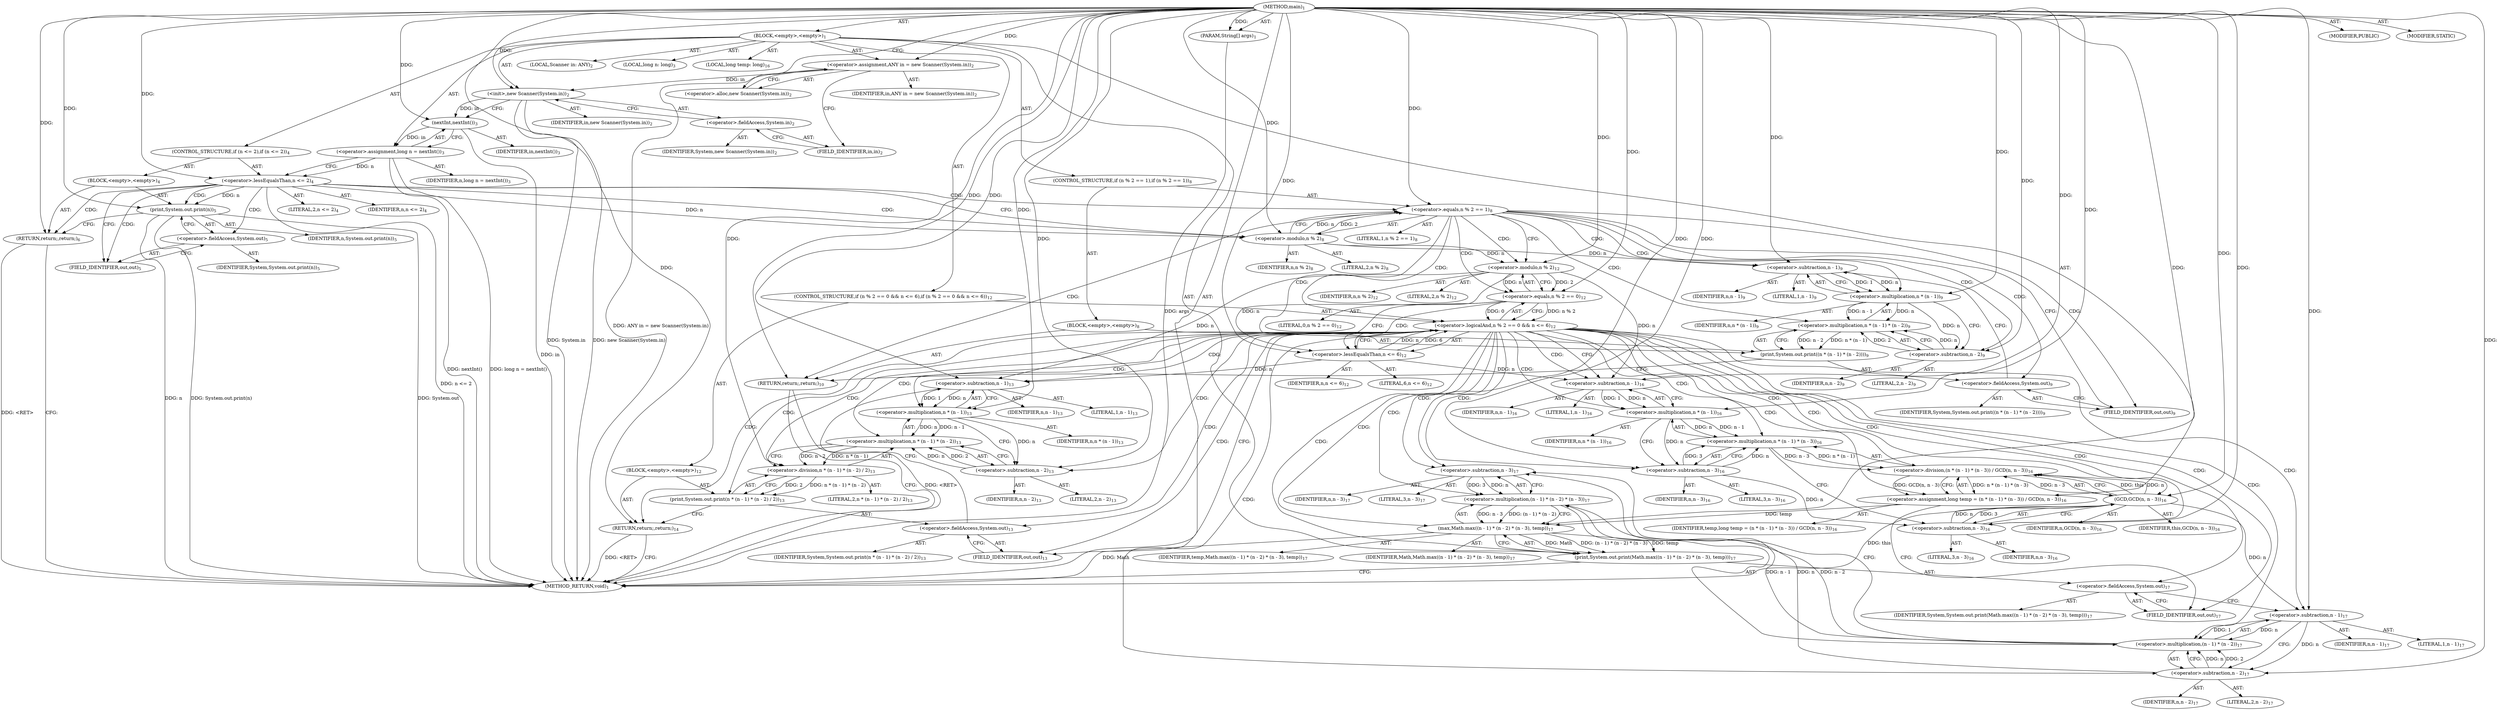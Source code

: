 digraph "main" {  
"19" [label = <(METHOD,main)<SUB>1</SUB>> ]
"20" [label = <(PARAM,String[] args)<SUB>1</SUB>> ]
"21" [label = <(BLOCK,&lt;empty&gt;,&lt;empty&gt;)<SUB>1</SUB>> ]
"4" [label = <(LOCAL,Scanner in: ANY)<SUB>2</SUB>> ]
"22" [label = <(&lt;operator&gt;.assignment,ANY in = new Scanner(System.in))<SUB>2</SUB>> ]
"23" [label = <(IDENTIFIER,in,ANY in = new Scanner(System.in))<SUB>2</SUB>> ]
"24" [label = <(&lt;operator&gt;.alloc,new Scanner(System.in))<SUB>2</SUB>> ]
"25" [label = <(&lt;init&gt;,new Scanner(System.in))<SUB>2</SUB>> ]
"3" [label = <(IDENTIFIER,in,new Scanner(System.in))<SUB>2</SUB>> ]
"26" [label = <(&lt;operator&gt;.fieldAccess,System.in)<SUB>2</SUB>> ]
"27" [label = <(IDENTIFIER,System,new Scanner(System.in))<SUB>2</SUB>> ]
"28" [label = <(FIELD_IDENTIFIER,in,in)<SUB>2</SUB>> ]
"29" [label = <(LOCAL,long n: long)<SUB>3</SUB>> ]
"30" [label = <(&lt;operator&gt;.assignment,long n = nextInt())<SUB>3</SUB>> ]
"31" [label = <(IDENTIFIER,n,long n = nextInt())<SUB>3</SUB>> ]
"32" [label = <(nextInt,nextInt())<SUB>3</SUB>> ]
"33" [label = <(IDENTIFIER,in,nextInt())<SUB>3</SUB>> ]
"34" [label = <(CONTROL_STRUCTURE,if (n &lt;= 2),if (n &lt;= 2))<SUB>4</SUB>> ]
"35" [label = <(&lt;operator&gt;.lessEqualsThan,n &lt;= 2)<SUB>4</SUB>> ]
"36" [label = <(IDENTIFIER,n,n &lt;= 2)<SUB>4</SUB>> ]
"37" [label = <(LITERAL,2,n &lt;= 2)<SUB>4</SUB>> ]
"38" [label = <(BLOCK,&lt;empty&gt;,&lt;empty&gt;)<SUB>4</SUB>> ]
"39" [label = <(print,System.out.print(n))<SUB>5</SUB>> ]
"40" [label = <(&lt;operator&gt;.fieldAccess,System.out)<SUB>5</SUB>> ]
"41" [label = <(IDENTIFIER,System,System.out.print(n))<SUB>5</SUB>> ]
"42" [label = <(FIELD_IDENTIFIER,out,out)<SUB>5</SUB>> ]
"43" [label = <(IDENTIFIER,n,System.out.print(n))<SUB>5</SUB>> ]
"44" [label = <(RETURN,return;,return;)<SUB>6</SUB>> ]
"45" [label = <(CONTROL_STRUCTURE,if (n % 2 == 1),if (n % 2 == 1))<SUB>8</SUB>> ]
"46" [label = <(&lt;operator&gt;.equals,n % 2 == 1)<SUB>8</SUB>> ]
"47" [label = <(&lt;operator&gt;.modulo,n % 2)<SUB>8</SUB>> ]
"48" [label = <(IDENTIFIER,n,n % 2)<SUB>8</SUB>> ]
"49" [label = <(LITERAL,2,n % 2)<SUB>8</SUB>> ]
"50" [label = <(LITERAL,1,n % 2 == 1)<SUB>8</SUB>> ]
"51" [label = <(BLOCK,&lt;empty&gt;,&lt;empty&gt;)<SUB>8</SUB>> ]
"52" [label = <(print,System.out.print((n * (n - 1) * (n - 2))))<SUB>9</SUB>> ]
"53" [label = <(&lt;operator&gt;.fieldAccess,System.out)<SUB>9</SUB>> ]
"54" [label = <(IDENTIFIER,System,System.out.print((n * (n - 1) * (n - 2))))<SUB>9</SUB>> ]
"55" [label = <(FIELD_IDENTIFIER,out,out)<SUB>9</SUB>> ]
"56" [label = <(&lt;operator&gt;.multiplication,n * (n - 1) * (n - 2))<SUB>9</SUB>> ]
"57" [label = <(&lt;operator&gt;.multiplication,n * (n - 1))<SUB>9</SUB>> ]
"58" [label = <(IDENTIFIER,n,n * (n - 1))<SUB>9</SUB>> ]
"59" [label = <(&lt;operator&gt;.subtraction,n - 1)<SUB>9</SUB>> ]
"60" [label = <(IDENTIFIER,n,n - 1)<SUB>9</SUB>> ]
"61" [label = <(LITERAL,1,n - 1)<SUB>9</SUB>> ]
"62" [label = <(&lt;operator&gt;.subtraction,n - 2)<SUB>9</SUB>> ]
"63" [label = <(IDENTIFIER,n,n - 2)<SUB>9</SUB>> ]
"64" [label = <(LITERAL,2,n - 2)<SUB>9</SUB>> ]
"65" [label = <(RETURN,return;,return;)<SUB>10</SUB>> ]
"66" [label = <(CONTROL_STRUCTURE,if (n % 2 == 0 &amp;&amp; n &lt;= 6),if (n % 2 == 0 &amp;&amp; n &lt;= 6))<SUB>12</SUB>> ]
"67" [label = <(&lt;operator&gt;.logicalAnd,n % 2 == 0 &amp;&amp; n &lt;= 6)<SUB>12</SUB>> ]
"68" [label = <(&lt;operator&gt;.equals,n % 2 == 0)<SUB>12</SUB>> ]
"69" [label = <(&lt;operator&gt;.modulo,n % 2)<SUB>12</SUB>> ]
"70" [label = <(IDENTIFIER,n,n % 2)<SUB>12</SUB>> ]
"71" [label = <(LITERAL,2,n % 2)<SUB>12</SUB>> ]
"72" [label = <(LITERAL,0,n % 2 == 0)<SUB>12</SUB>> ]
"73" [label = <(&lt;operator&gt;.lessEqualsThan,n &lt;= 6)<SUB>12</SUB>> ]
"74" [label = <(IDENTIFIER,n,n &lt;= 6)<SUB>12</SUB>> ]
"75" [label = <(LITERAL,6,n &lt;= 6)<SUB>12</SUB>> ]
"76" [label = <(BLOCK,&lt;empty&gt;,&lt;empty&gt;)<SUB>12</SUB>> ]
"77" [label = <(print,System.out.print(n * (n - 1) * (n - 2) / 2))<SUB>13</SUB>> ]
"78" [label = <(&lt;operator&gt;.fieldAccess,System.out)<SUB>13</SUB>> ]
"79" [label = <(IDENTIFIER,System,System.out.print(n * (n - 1) * (n - 2) / 2))<SUB>13</SUB>> ]
"80" [label = <(FIELD_IDENTIFIER,out,out)<SUB>13</SUB>> ]
"81" [label = <(&lt;operator&gt;.division,n * (n - 1) * (n - 2) / 2)<SUB>13</SUB>> ]
"82" [label = <(&lt;operator&gt;.multiplication,n * (n - 1) * (n - 2))<SUB>13</SUB>> ]
"83" [label = <(&lt;operator&gt;.multiplication,n * (n - 1))<SUB>13</SUB>> ]
"84" [label = <(IDENTIFIER,n,n * (n - 1))<SUB>13</SUB>> ]
"85" [label = <(&lt;operator&gt;.subtraction,n - 1)<SUB>13</SUB>> ]
"86" [label = <(IDENTIFIER,n,n - 1)<SUB>13</SUB>> ]
"87" [label = <(LITERAL,1,n - 1)<SUB>13</SUB>> ]
"88" [label = <(&lt;operator&gt;.subtraction,n - 2)<SUB>13</SUB>> ]
"89" [label = <(IDENTIFIER,n,n - 2)<SUB>13</SUB>> ]
"90" [label = <(LITERAL,2,n - 2)<SUB>13</SUB>> ]
"91" [label = <(LITERAL,2,n * (n - 1) * (n - 2) / 2)<SUB>13</SUB>> ]
"92" [label = <(RETURN,return;,return;)<SUB>14</SUB>> ]
"93" [label = <(LOCAL,long temp: long)<SUB>16</SUB>> ]
"94" [label = <(&lt;operator&gt;.assignment,long temp = (n * (n - 1) * (n - 3)) / GCD(n, n - 3))<SUB>16</SUB>> ]
"95" [label = <(IDENTIFIER,temp,long temp = (n * (n - 1) * (n - 3)) / GCD(n, n - 3))<SUB>16</SUB>> ]
"96" [label = <(&lt;operator&gt;.division,(n * (n - 1) * (n - 3)) / GCD(n, n - 3))<SUB>16</SUB>> ]
"97" [label = <(&lt;operator&gt;.multiplication,n * (n - 1) * (n - 3))<SUB>16</SUB>> ]
"98" [label = <(&lt;operator&gt;.multiplication,n * (n - 1))<SUB>16</SUB>> ]
"99" [label = <(IDENTIFIER,n,n * (n - 1))<SUB>16</SUB>> ]
"100" [label = <(&lt;operator&gt;.subtraction,n - 1)<SUB>16</SUB>> ]
"101" [label = <(IDENTIFIER,n,n - 1)<SUB>16</SUB>> ]
"102" [label = <(LITERAL,1,n - 1)<SUB>16</SUB>> ]
"103" [label = <(&lt;operator&gt;.subtraction,n - 3)<SUB>16</SUB>> ]
"104" [label = <(IDENTIFIER,n,n - 3)<SUB>16</SUB>> ]
"105" [label = <(LITERAL,3,n - 3)<SUB>16</SUB>> ]
"106" [label = <(GCD,GCD(n, n - 3))<SUB>16</SUB>> ]
"107" [label = <(IDENTIFIER,this,GCD(n, n - 3))<SUB>16</SUB>> ]
"108" [label = <(IDENTIFIER,n,GCD(n, n - 3))<SUB>16</SUB>> ]
"109" [label = <(&lt;operator&gt;.subtraction,n - 3)<SUB>16</SUB>> ]
"110" [label = <(IDENTIFIER,n,n - 3)<SUB>16</SUB>> ]
"111" [label = <(LITERAL,3,n - 3)<SUB>16</SUB>> ]
"112" [label = <(print,System.out.print(Math.max((n - 1) * (n - 2) * (n - 3), temp)))<SUB>17</SUB>> ]
"113" [label = <(&lt;operator&gt;.fieldAccess,System.out)<SUB>17</SUB>> ]
"114" [label = <(IDENTIFIER,System,System.out.print(Math.max((n - 1) * (n - 2) * (n - 3), temp)))<SUB>17</SUB>> ]
"115" [label = <(FIELD_IDENTIFIER,out,out)<SUB>17</SUB>> ]
"116" [label = <(max,Math.max((n - 1) * (n - 2) * (n - 3), temp))<SUB>17</SUB>> ]
"117" [label = <(IDENTIFIER,Math,Math.max((n - 1) * (n - 2) * (n - 3), temp))<SUB>17</SUB>> ]
"118" [label = <(&lt;operator&gt;.multiplication,(n - 1) * (n - 2) * (n - 3))<SUB>17</SUB>> ]
"119" [label = <(&lt;operator&gt;.multiplication,(n - 1) * (n - 2))<SUB>17</SUB>> ]
"120" [label = <(&lt;operator&gt;.subtraction,n - 1)<SUB>17</SUB>> ]
"121" [label = <(IDENTIFIER,n,n - 1)<SUB>17</SUB>> ]
"122" [label = <(LITERAL,1,n - 1)<SUB>17</SUB>> ]
"123" [label = <(&lt;operator&gt;.subtraction,n - 2)<SUB>17</SUB>> ]
"124" [label = <(IDENTIFIER,n,n - 2)<SUB>17</SUB>> ]
"125" [label = <(LITERAL,2,n - 2)<SUB>17</SUB>> ]
"126" [label = <(&lt;operator&gt;.subtraction,n - 3)<SUB>17</SUB>> ]
"127" [label = <(IDENTIFIER,n,n - 3)<SUB>17</SUB>> ]
"128" [label = <(LITERAL,3,n - 3)<SUB>17</SUB>> ]
"129" [label = <(IDENTIFIER,temp,Math.max((n - 1) * (n - 2) * (n - 3), temp))<SUB>17</SUB>> ]
"130" [label = <(MODIFIER,PUBLIC)> ]
"131" [label = <(MODIFIER,STATIC)> ]
"132" [label = <(METHOD_RETURN,void)<SUB>1</SUB>> ]
  "19" -> "20"  [ label = "AST: "] 
  "19" -> "21"  [ label = "AST: "] 
  "19" -> "130"  [ label = "AST: "] 
  "19" -> "131"  [ label = "AST: "] 
  "19" -> "132"  [ label = "AST: "] 
  "21" -> "4"  [ label = "AST: "] 
  "21" -> "22"  [ label = "AST: "] 
  "21" -> "25"  [ label = "AST: "] 
  "21" -> "29"  [ label = "AST: "] 
  "21" -> "30"  [ label = "AST: "] 
  "21" -> "34"  [ label = "AST: "] 
  "21" -> "45"  [ label = "AST: "] 
  "21" -> "66"  [ label = "AST: "] 
  "21" -> "93"  [ label = "AST: "] 
  "21" -> "94"  [ label = "AST: "] 
  "21" -> "112"  [ label = "AST: "] 
  "22" -> "23"  [ label = "AST: "] 
  "22" -> "24"  [ label = "AST: "] 
  "25" -> "3"  [ label = "AST: "] 
  "25" -> "26"  [ label = "AST: "] 
  "26" -> "27"  [ label = "AST: "] 
  "26" -> "28"  [ label = "AST: "] 
  "30" -> "31"  [ label = "AST: "] 
  "30" -> "32"  [ label = "AST: "] 
  "32" -> "33"  [ label = "AST: "] 
  "34" -> "35"  [ label = "AST: "] 
  "34" -> "38"  [ label = "AST: "] 
  "35" -> "36"  [ label = "AST: "] 
  "35" -> "37"  [ label = "AST: "] 
  "38" -> "39"  [ label = "AST: "] 
  "38" -> "44"  [ label = "AST: "] 
  "39" -> "40"  [ label = "AST: "] 
  "39" -> "43"  [ label = "AST: "] 
  "40" -> "41"  [ label = "AST: "] 
  "40" -> "42"  [ label = "AST: "] 
  "45" -> "46"  [ label = "AST: "] 
  "45" -> "51"  [ label = "AST: "] 
  "46" -> "47"  [ label = "AST: "] 
  "46" -> "50"  [ label = "AST: "] 
  "47" -> "48"  [ label = "AST: "] 
  "47" -> "49"  [ label = "AST: "] 
  "51" -> "52"  [ label = "AST: "] 
  "51" -> "65"  [ label = "AST: "] 
  "52" -> "53"  [ label = "AST: "] 
  "52" -> "56"  [ label = "AST: "] 
  "53" -> "54"  [ label = "AST: "] 
  "53" -> "55"  [ label = "AST: "] 
  "56" -> "57"  [ label = "AST: "] 
  "56" -> "62"  [ label = "AST: "] 
  "57" -> "58"  [ label = "AST: "] 
  "57" -> "59"  [ label = "AST: "] 
  "59" -> "60"  [ label = "AST: "] 
  "59" -> "61"  [ label = "AST: "] 
  "62" -> "63"  [ label = "AST: "] 
  "62" -> "64"  [ label = "AST: "] 
  "66" -> "67"  [ label = "AST: "] 
  "66" -> "76"  [ label = "AST: "] 
  "67" -> "68"  [ label = "AST: "] 
  "67" -> "73"  [ label = "AST: "] 
  "68" -> "69"  [ label = "AST: "] 
  "68" -> "72"  [ label = "AST: "] 
  "69" -> "70"  [ label = "AST: "] 
  "69" -> "71"  [ label = "AST: "] 
  "73" -> "74"  [ label = "AST: "] 
  "73" -> "75"  [ label = "AST: "] 
  "76" -> "77"  [ label = "AST: "] 
  "76" -> "92"  [ label = "AST: "] 
  "77" -> "78"  [ label = "AST: "] 
  "77" -> "81"  [ label = "AST: "] 
  "78" -> "79"  [ label = "AST: "] 
  "78" -> "80"  [ label = "AST: "] 
  "81" -> "82"  [ label = "AST: "] 
  "81" -> "91"  [ label = "AST: "] 
  "82" -> "83"  [ label = "AST: "] 
  "82" -> "88"  [ label = "AST: "] 
  "83" -> "84"  [ label = "AST: "] 
  "83" -> "85"  [ label = "AST: "] 
  "85" -> "86"  [ label = "AST: "] 
  "85" -> "87"  [ label = "AST: "] 
  "88" -> "89"  [ label = "AST: "] 
  "88" -> "90"  [ label = "AST: "] 
  "94" -> "95"  [ label = "AST: "] 
  "94" -> "96"  [ label = "AST: "] 
  "96" -> "97"  [ label = "AST: "] 
  "96" -> "106"  [ label = "AST: "] 
  "97" -> "98"  [ label = "AST: "] 
  "97" -> "103"  [ label = "AST: "] 
  "98" -> "99"  [ label = "AST: "] 
  "98" -> "100"  [ label = "AST: "] 
  "100" -> "101"  [ label = "AST: "] 
  "100" -> "102"  [ label = "AST: "] 
  "103" -> "104"  [ label = "AST: "] 
  "103" -> "105"  [ label = "AST: "] 
  "106" -> "107"  [ label = "AST: "] 
  "106" -> "108"  [ label = "AST: "] 
  "106" -> "109"  [ label = "AST: "] 
  "109" -> "110"  [ label = "AST: "] 
  "109" -> "111"  [ label = "AST: "] 
  "112" -> "113"  [ label = "AST: "] 
  "112" -> "116"  [ label = "AST: "] 
  "113" -> "114"  [ label = "AST: "] 
  "113" -> "115"  [ label = "AST: "] 
  "116" -> "117"  [ label = "AST: "] 
  "116" -> "118"  [ label = "AST: "] 
  "116" -> "129"  [ label = "AST: "] 
  "118" -> "119"  [ label = "AST: "] 
  "118" -> "126"  [ label = "AST: "] 
  "119" -> "120"  [ label = "AST: "] 
  "119" -> "123"  [ label = "AST: "] 
  "120" -> "121"  [ label = "AST: "] 
  "120" -> "122"  [ label = "AST: "] 
  "123" -> "124"  [ label = "AST: "] 
  "123" -> "125"  [ label = "AST: "] 
  "126" -> "127"  [ label = "AST: "] 
  "126" -> "128"  [ label = "AST: "] 
  "22" -> "28"  [ label = "CFG: "] 
  "25" -> "32"  [ label = "CFG: "] 
  "30" -> "35"  [ label = "CFG: "] 
  "94" -> "115"  [ label = "CFG: "] 
  "112" -> "132"  [ label = "CFG: "] 
  "24" -> "22"  [ label = "CFG: "] 
  "26" -> "25"  [ label = "CFG: "] 
  "32" -> "30"  [ label = "CFG: "] 
  "35" -> "42"  [ label = "CFG: "] 
  "35" -> "47"  [ label = "CFG: "] 
  "46" -> "55"  [ label = "CFG: "] 
  "46" -> "69"  [ label = "CFG: "] 
  "67" -> "80"  [ label = "CFG: "] 
  "67" -> "100"  [ label = "CFG: "] 
  "96" -> "94"  [ label = "CFG: "] 
  "113" -> "120"  [ label = "CFG: "] 
  "116" -> "112"  [ label = "CFG: "] 
  "28" -> "26"  [ label = "CFG: "] 
  "39" -> "44"  [ label = "CFG: "] 
  "44" -> "132"  [ label = "CFG: "] 
  "47" -> "46"  [ label = "CFG: "] 
  "52" -> "65"  [ label = "CFG: "] 
  "65" -> "132"  [ label = "CFG: "] 
  "68" -> "67"  [ label = "CFG: "] 
  "68" -> "73"  [ label = "CFG: "] 
  "73" -> "67"  [ label = "CFG: "] 
  "77" -> "92"  [ label = "CFG: "] 
  "92" -> "132"  [ label = "CFG: "] 
  "97" -> "109"  [ label = "CFG: "] 
  "106" -> "96"  [ label = "CFG: "] 
  "115" -> "113"  [ label = "CFG: "] 
  "118" -> "116"  [ label = "CFG: "] 
  "40" -> "39"  [ label = "CFG: "] 
  "53" -> "59"  [ label = "CFG: "] 
  "56" -> "52"  [ label = "CFG: "] 
  "69" -> "68"  [ label = "CFG: "] 
  "78" -> "85"  [ label = "CFG: "] 
  "81" -> "77"  [ label = "CFG: "] 
  "98" -> "103"  [ label = "CFG: "] 
  "103" -> "97"  [ label = "CFG: "] 
  "109" -> "106"  [ label = "CFG: "] 
  "119" -> "126"  [ label = "CFG: "] 
  "126" -> "118"  [ label = "CFG: "] 
  "42" -> "40"  [ label = "CFG: "] 
  "55" -> "53"  [ label = "CFG: "] 
  "57" -> "62"  [ label = "CFG: "] 
  "62" -> "56"  [ label = "CFG: "] 
  "80" -> "78"  [ label = "CFG: "] 
  "82" -> "81"  [ label = "CFG: "] 
  "100" -> "98"  [ label = "CFG: "] 
  "120" -> "123"  [ label = "CFG: "] 
  "123" -> "119"  [ label = "CFG: "] 
  "59" -> "57"  [ label = "CFG: "] 
  "83" -> "88"  [ label = "CFG: "] 
  "88" -> "82"  [ label = "CFG: "] 
  "85" -> "83"  [ label = "CFG: "] 
  "19" -> "24"  [ label = "CFG: "] 
  "44" -> "132"  [ label = "DDG: &lt;RET&gt;"] 
  "92" -> "132"  [ label = "DDG: &lt;RET&gt;"] 
  "65" -> "132"  [ label = "DDG: &lt;RET&gt;"] 
  "20" -> "132"  [ label = "DDG: args"] 
  "22" -> "132"  [ label = "DDG: ANY in = new Scanner(System.in)"] 
  "25" -> "132"  [ label = "DDG: System.in"] 
  "25" -> "132"  [ label = "DDG: new Scanner(System.in)"] 
  "32" -> "132"  [ label = "DDG: in"] 
  "30" -> "132"  [ label = "DDG: nextInt()"] 
  "30" -> "132"  [ label = "DDG: long n = nextInt()"] 
  "35" -> "132"  [ label = "DDG: n &lt;= 2"] 
  "39" -> "132"  [ label = "DDG: System.out"] 
  "39" -> "132"  [ label = "DDG: n"] 
  "39" -> "132"  [ label = "DDG: System.out.print(n)"] 
  "106" -> "132"  [ label = "DDG: this"] 
  "116" -> "132"  [ label = "DDG: Math"] 
  "19" -> "20"  [ label = "DDG: "] 
  "19" -> "22"  [ label = "DDG: "] 
  "32" -> "30"  [ label = "DDG: in"] 
  "96" -> "94"  [ label = "DDG: n * (n - 1) * (n - 3)"] 
  "96" -> "94"  [ label = "DDG: GCD(n, n - 3)"] 
  "22" -> "25"  [ label = "DDG: in"] 
  "19" -> "25"  [ label = "DDG: "] 
  "116" -> "112"  [ label = "DDG: Math"] 
  "116" -> "112"  [ label = "DDG: (n - 1) * (n - 2) * (n - 3)"] 
  "116" -> "112"  [ label = "DDG: temp"] 
  "25" -> "32"  [ label = "DDG: in"] 
  "19" -> "32"  [ label = "DDG: "] 
  "30" -> "35"  [ label = "DDG: n"] 
  "19" -> "35"  [ label = "DDG: "] 
  "19" -> "44"  [ label = "DDG: "] 
  "47" -> "46"  [ label = "DDG: n"] 
  "47" -> "46"  [ label = "DDG: 2"] 
  "19" -> "46"  [ label = "DDG: "] 
  "19" -> "65"  [ label = "DDG: "] 
  "68" -> "67"  [ label = "DDG: n % 2"] 
  "68" -> "67"  [ label = "DDG: 0"] 
  "73" -> "67"  [ label = "DDG: n"] 
  "73" -> "67"  [ label = "DDG: 6"] 
  "19" -> "92"  [ label = "DDG: "] 
  "97" -> "96"  [ label = "DDG: n * (n - 1)"] 
  "97" -> "96"  [ label = "DDG: n - 3"] 
  "106" -> "96"  [ label = "DDG: this"] 
  "106" -> "96"  [ label = "DDG: n"] 
  "106" -> "96"  [ label = "DDG: n - 3"] 
  "19" -> "116"  [ label = "DDG: "] 
  "118" -> "116"  [ label = "DDG: (n - 1) * (n - 2)"] 
  "118" -> "116"  [ label = "DDG: n - 3"] 
  "94" -> "116"  [ label = "DDG: temp"] 
  "35" -> "39"  [ label = "DDG: n"] 
  "19" -> "39"  [ label = "DDG: "] 
  "35" -> "47"  [ label = "DDG: n"] 
  "19" -> "47"  [ label = "DDG: "] 
  "56" -> "52"  [ label = "DDG: n * (n - 1)"] 
  "56" -> "52"  [ label = "DDG: n - 2"] 
  "69" -> "68"  [ label = "DDG: n"] 
  "69" -> "68"  [ label = "DDG: 2"] 
  "19" -> "68"  [ label = "DDG: "] 
  "69" -> "73"  [ label = "DDG: n"] 
  "19" -> "73"  [ label = "DDG: "] 
  "81" -> "77"  [ label = "DDG: n * (n - 1) * (n - 2)"] 
  "81" -> "77"  [ label = "DDG: 2"] 
  "98" -> "97"  [ label = "DDG: n"] 
  "98" -> "97"  [ label = "DDG: n - 1"] 
  "103" -> "97"  [ label = "DDG: n"] 
  "103" -> "97"  [ label = "DDG: 3"] 
  "19" -> "106"  [ label = "DDG: "] 
  "109" -> "106"  [ label = "DDG: n"] 
  "109" -> "106"  [ label = "DDG: 3"] 
  "119" -> "118"  [ label = "DDG: n - 1"] 
  "119" -> "118"  [ label = "DDG: n - 2"] 
  "126" -> "118"  [ label = "DDG: n"] 
  "126" -> "118"  [ label = "DDG: 3"] 
  "57" -> "56"  [ label = "DDG: n"] 
  "57" -> "56"  [ label = "DDG: n - 1"] 
  "62" -> "56"  [ label = "DDG: n"] 
  "62" -> "56"  [ label = "DDG: 2"] 
  "47" -> "69"  [ label = "DDG: n"] 
  "19" -> "69"  [ label = "DDG: "] 
  "82" -> "81"  [ label = "DDG: n * (n - 1)"] 
  "82" -> "81"  [ label = "DDG: n - 2"] 
  "19" -> "81"  [ label = "DDG: "] 
  "100" -> "98"  [ label = "DDG: n"] 
  "19" -> "98"  [ label = "DDG: "] 
  "100" -> "98"  [ label = "DDG: 1"] 
  "98" -> "103"  [ label = "DDG: n"] 
  "19" -> "103"  [ label = "DDG: "] 
  "103" -> "109"  [ label = "DDG: n"] 
  "19" -> "109"  [ label = "DDG: "] 
  "120" -> "119"  [ label = "DDG: n"] 
  "120" -> "119"  [ label = "DDG: 1"] 
  "123" -> "119"  [ label = "DDG: n"] 
  "123" -> "119"  [ label = "DDG: 2"] 
  "123" -> "126"  [ label = "DDG: n"] 
  "19" -> "126"  [ label = "DDG: "] 
  "59" -> "57"  [ label = "DDG: n"] 
  "19" -> "57"  [ label = "DDG: "] 
  "59" -> "57"  [ label = "DDG: 1"] 
  "57" -> "62"  [ label = "DDG: n"] 
  "19" -> "62"  [ label = "DDG: "] 
  "83" -> "82"  [ label = "DDG: n"] 
  "83" -> "82"  [ label = "DDG: n - 1"] 
  "88" -> "82"  [ label = "DDG: n"] 
  "88" -> "82"  [ label = "DDG: 2"] 
  "69" -> "100"  [ label = "DDG: n"] 
  "73" -> "100"  [ label = "DDG: n"] 
  "19" -> "100"  [ label = "DDG: "] 
  "106" -> "120"  [ label = "DDG: n"] 
  "19" -> "120"  [ label = "DDG: "] 
  "120" -> "123"  [ label = "DDG: n"] 
  "19" -> "123"  [ label = "DDG: "] 
  "47" -> "59"  [ label = "DDG: n"] 
  "19" -> "59"  [ label = "DDG: "] 
  "85" -> "83"  [ label = "DDG: n"] 
  "19" -> "83"  [ label = "DDG: "] 
  "85" -> "83"  [ label = "DDG: 1"] 
  "83" -> "88"  [ label = "DDG: n"] 
  "19" -> "88"  [ label = "DDG: "] 
  "69" -> "85"  [ label = "DDG: n"] 
  "73" -> "85"  [ label = "DDG: n"] 
  "19" -> "85"  [ label = "DDG: "] 
  "35" -> "47"  [ label = "CDG: "] 
  "35" -> "42"  [ label = "CDG: "] 
  "35" -> "46"  [ label = "CDG: "] 
  "35" -> "40"  [ label = "CDG: "] 
  "35" -> "44"  [ label = "CDG: "] 
  "35" -> "39"  [ label = "CDG: "] 
  "46" -> "68"  [ label = "CDG: "] 
  "46" -> "57"  [ label = "CDG: "] 
  "46" -> "52"  [ label = "CDG: "] 
  "46" -> "56"  [ label = "CDG: "] 
  "46" -> "69"  [ label = "CDG: "] 
  "46" -> "67"  [ label = "CDG: "] 
  "46" -> "65"  [ label = "CDG: "] 
  "46" -> "59"  [ label = "CDG: "] 
  "46" -> "53"  [ label = "CDG: "] 
  "46" -> "55"  [ label = "CDG: "] 
  "46" -> "62"  [ label = "CDG: "] 
  "67" -> "94"  [ label = "CDG: "] 
  "67" -> "115"  [ label = "CDG: "] 
  "67" -> "96"  [ label = "CDG: "] 
  "67" -> "77"  [ label = "CDG: "] 
  "67" -> "98"  [ label = "CDG: "] 
  "67" -> "120"  [ label = "CDG: "] 
  "67" -> "113"  [ label = "CDG: "] 
  "67" -> "116"  [ label = "CDG: "] 
  "67" -> "81"  [ label = "CDG: "] 
  "67" -> "85"  [ label = "CDG: "] 
  "67" -> "103"  [ label = "CDG: "] 
  "67" -> "119"  [ label = "CDG: "] 
  "67" -> "92"  [ label = "CDG: "] 
  "67" -> "123"  [ label = "CDG: "] 
  "67" -> "106"  [ label = "CDG: "] 
  "67" -> "97"  [ label = "CDG: "] 
  "67" -> "112"  [ label = "CDG: "] 
  "67" -> "82"  [ label = "CDG: "] 
  "67" -> "126"  [ label = "CDG: "] 
  "67" -> "80"  [ label = "CDG: "] 
  "67" -> "83"  [ label = "CDG: "] 
  "67" -> "118"  [ label = "CDG: "] 
  "67" -> "100"  [ label = "CDG: "] 
  "67" -> "88"  [ label = "CDG: "] 
  "67" -> "78"  [ label = "CDG: "] 
  "67" -> "109"  [ label = "CDG: "] 
  "68" -> "73"  [ label = "CDG: "] 
}
